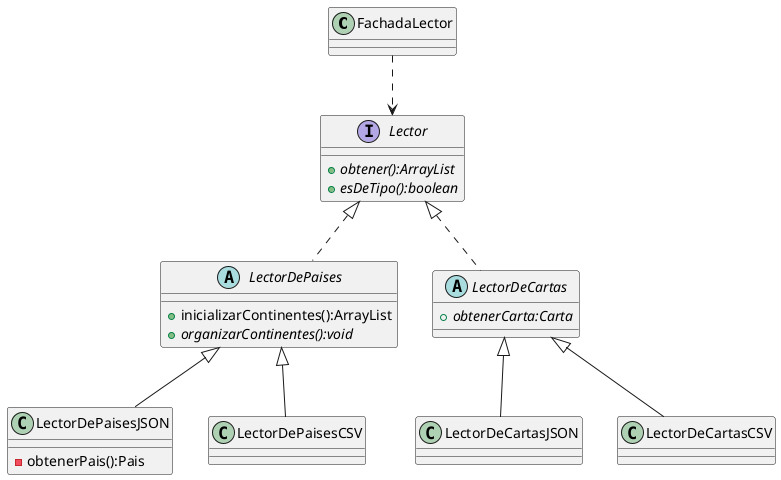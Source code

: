 @startuml

class FachadaLector{

}
interface Lector{
    +{abstract}obtener():ArrayList
    +{abstract}esDeTipo():boolean
}
class LectorDeCartasJSON {

}
class LectorDePaisesJSON {
    -obtenerPais():Pais
}
class LectorDeCartasCSV {

}

class LectorDePaisesCSV {

}

abstract class LectorDePaises{
    +inicializarContinentes():ArrayList
    +{abstract}organizarContinentes():void
}

abstract class LectorDeCartas{
    +{abstract}obtenerCarta:Carta
}

FachadaLector ..> Lector
Lector <|.. LectorDePaises
Lector <|.. LectorDeCartas
LectorDeCartas <|-- LectorDeCartasJSON
LectorDeCartas <|-- LectorDeCartasCSV
LectorDePaises <|-- LectorDePaisesJSON
LectorDePaises <|-- LectorDePaisesCSV

@enduml